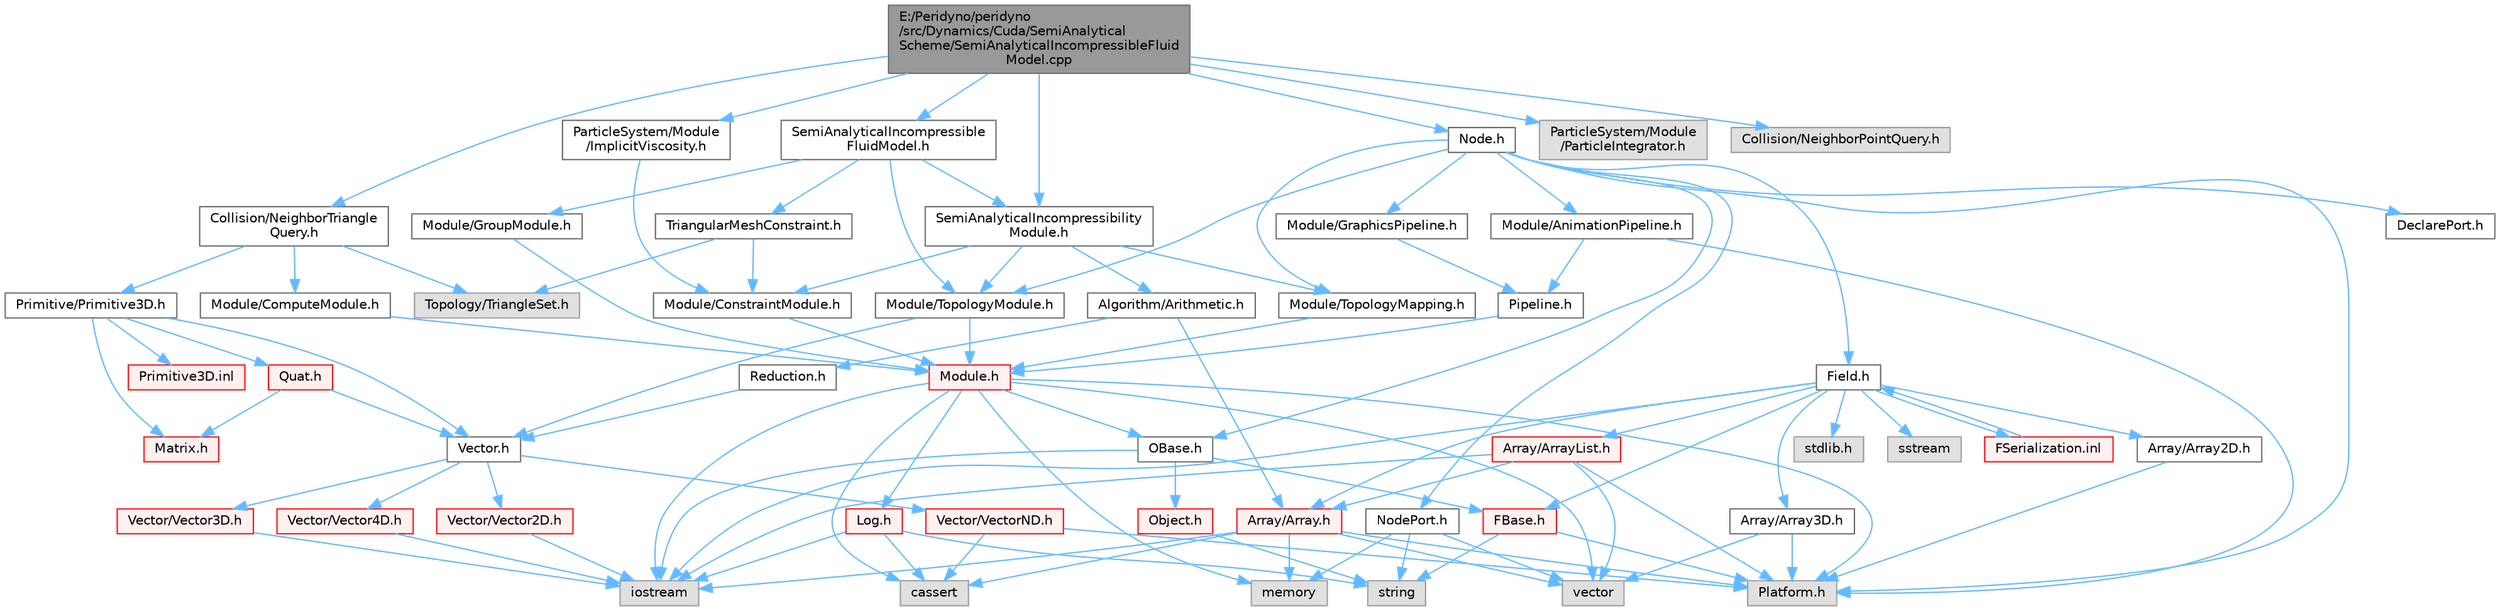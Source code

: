 digraph "E:/Peridyno/peridyno/src/Dynamics/Cuda/SemiAnalyticalScheme/SemiAnalyticalIncompressibleFluidModel.cpp"
{
 // LATEX_PDF_SIZE
  bgcolor="transparent";
  edge [fontname=Helvetica,fontsize=10,labelfontname=Helvetica,labelfontsize=10];
  node [fontname=Helvetica,fontsize=10,shape=box,height=0.2,width=0.4];
  Node1 [id="Node000001",label="E:/Peridyno/peridyno\l/src/Dynamics/Cuda/SemiAnalytical\lScheme/SemiAnalyticalIncompressibleFluid\lModel.cpp",height=0.2,width=0.4,color="gray40", fillcolor="grey60", style="filled", fontcolor="black",tooltip=" "];
  Node1 -> Node2 [id="edge1_Node000001_Node000002",color="steelblue1",style="solid",tooltip=" "];
  Node2 [id="Node000002",label="SemiAnalyticalIncompressible\lFluidModel.h",height=0.2,width=0.4,color="grey40", fillcolor="white", style="filled",URL="$_semi_analytical_incompressible_fluid_model_8h.html",tooltip=" "];
  Node2 -> Node3 [id="edge2_Node000002_Node000003",color="steelblue1",style="solid",tooltip=" "];
  Node3 [id="Node000003",label="SemiAnalyticalIncompressibility\lModule.h",height=0.2,width=0.4,color="grey40", fillcolor="white", style="filled",URL="$_semi_analytical_incompressibility_module_8h.html",tooltip=" "];
  Node3 -> Node4 [id="edge3_Node000003_Node000004",color="steelblue1",style="solid",tooltip=" "];
  Node4 [id="Node000004",label="Module/ConstraintModule.h",height=0.2,width=0.4,color="grey40", fillcolor="white", style="filled",URL="$_constraint_module_8h.html",tooltip=" "];
  Node4 -> Node5 [id="edge4_Node000004_Node000005",color="steelblue1",style="solid",tooltip=" "];
  Node5 [id="Node000005",label="Module.h",height=0.2,width=0.4,color="red", fillcolor="#FFF0F0", style="filled",URL="$_module_8h.html",tooltip=" "];
  Node5 -> Node6 [id="edge5_Node000005_Node000006",color="steelblue1",style="solid",tooltip=" "];
  Node6 [id="Node000006",label="Platform.h",height=0.2,width=0.4,color="grey60", fillcolor="#E0E0E0", style="filled",tooltip=" "];
  Node5 -> Node7 [id="edge6_Node000005_Node000007",color="steelblue1",style="solid",tooltip=" "];
  Node7 [id="Node000007",label="memory",height=0.2,width=0.4,color="grey60", fillcolor="#E0E0E0", style="filled",tooltip=" "];
  Node5 -> Node8 [id="edge7_Node000005_Node000008",color="steelblue1",style="solid",tooltip=" "];
  Node8 [id="Node000008",label="vector",height=0.2,width=0.4,color="grey60", fillcolor="#E0E0E0", style="filled",tooltip=" "];
  Node5 -> Node9 [id="edge8_Node000005_Node000009",color="steelblue1",style="solid",tooltip=" "];
  Node9 [id="Node000009",label="cassert",height=0.2,width=0.4,color="grey60", fillcolor="#E0E0E0", style="filled",tooltip=" "];
  Node5 -> Node10 [id="edge9_Node000005_Node000010",color="steelblue1",style="solid",tooltip=" "];
  Node10 [id="Node000010",label="iostream",height=0.2,width=0.4,color="grey60", fillcolor="#E0E0E0", style="filled",tooltip=" "];
  Node5 -> Node11 [id="edge10_Node000005_Node000011",color="steelblue1",style="solid",tooltip=" "];
  Node11 [id="Node000011",label="OBase.h",height=0.2,width=0.4,color="grey40", fillcolor="white", style="filled",URL="$_o_base_8h.html",tooltip=" "];
  Node11 -> Node10 [id="edge11_Node000011_Node000010",color="steelblue1",style="solid",tooltip=" "];
  Node11 -> Node12 [id="edge12_Node000011_Node000012",color="steelblue1",style="solid",tooltip=" "];
  Node12 [id="Node000012",label="FBase.h",height=0.2,width=0.4,color="red", fillcolor="#FFF0F0", style="filled",URL="$_f_base_8h.html",tooltip=" "];
  Node12 -> Node6 [id="edge13_Node000012_Node000006",color="steelblue1",style="solid",tooltip=" "];
  Node12 -> Node15 [id="edge14_Node000012_Node000015",color="steelblue1",style="solid",tooltip=" "];
  Node15 [id="Node000015",label="string",height=0.2,width=0.4,color="grey60", fillcolor="#E0E0E0", style="filled",tooltip=" "];
  Node11 -> Node18 [id="edge15_Node000011_Node000018",color="steelblue1",style="solid",tooltip=" "];
  Node18 [id="Node000018",label="Object.h",height=0.2,width=0.4,color="red", fillcolor="#FFF0F0", style="filled",URL="$_object_8h.html",tooltip=" "];
  Node18 -> Node15 [id="edge16_Node000018_Node000015",color="steelblue1",style="solid",tooltip=" "];
  Node5 -> Node21 [id="edge17_Node000005_Node000021",color="steelblue1",style="solid",tooltip=" "];
  Node21 [id="Node000021",label="Log.h",height=0.2,width=0.4,color="red", fillcolor="#FFF0F0", style="filled",URL="$_log_8h.html",tooltip=" "];
  Node21 -> Node15 [id="edge18_Node000021_Node000015",color="steelblue1",style="solid",tooltip=" "];
  Node21 -> Node10 [id="edge19_Node000021_Node000010",color="steelblue1",style="solid",tooltip=" "];
  Node21 -> Node9 [id="edge20_Node000021_Node000009",color="steelblue1",style="solid",tooltip=" "];
  Node3 -> Node91 [id="edge21_Node000003_Node000091",color="steelblue1",style="solid",tooltip=" "];
  Node91 [id="Node000091",label="Module/TopologyModule.h",height=0.2,width=0.4,color="grey40", fillcolor="white", style="filled",URL="$_topology_module_8h.html",tooltip=" "];
  Node91 -> Node30 [id="edge22_Node000091_Node000030",color="steelblue1",style="solid",tooltip=" "];
  Node30 [id="Node000030",label="Vector.h",height=0.2,width=0.4,color="grey40", fillcolor="white", style="filled",URL="$_vector_8h.html",tooltip=" "];
  Node30 -> Node31 [id="edge23_Node000030_Node000031",color="steelblue1",style="solid",tooltip=" "];
  Node31 [id="Node000031",label="Vector/Vector2D.h",height=0.2,width=0.4,color="red", fillcolor="#FFF0F0", style="filled",URL="$_vector2_d_8h.html",tooltip=" "];
  Node31 -> Node10 [id="edge24_Node000031_Node000010",color="steelblue1",style="solid",tooltip=" "];
  Node30 -> Node37 [id="edge25_Node000030_Node000037",color="steelblue1",style="solid",tooltip=" "];
  Node37 [id="Node000037",label="Vector/Vector3D.h",height=0.2,width=0.4,color="red", fillcolor="#FFF0F0", style="filled",URL="$_vector3_d_8h.html",tooltip=" "];
  Node37 -> Node10 [id="edge26_Node000037_Node000010",color="steelblue1",style="solid",tooltip=" "];
  Node30 -> Node40 [id="edge27_Node000030_Node000040",color="steelblue1",style="solid",tooltip=" "];
  Node40 [id="Node000040",label="Vector/Vector4D.h",height=0.2,width=0.4,color="red", fillcolor="#FFF0F0", style="filled",URL="$_vector4_d_8h.html",tooltip=" "];
  Node40 -> Node10 [id="edge28_Node000040_Node000010",color="steelblue1",style="solid",tooltip=" "];
  Node30 -> Node43 [id="edge29_Node000030_Node000043",color="steelblue1",style="solid",tooltip=" "];
  Node43 [id="Node000043",label="Vector/VectorND.h",height=0.2,width=0.4,color="red", fillcolor="#FFF0F0", style="filled",URL="$_vector_n_d_8h.html",tooltip=" "];
  Node43 -> Node9 [id="edge30_Node000043_Node000009",color="steelblue1",style="solid",tooltip=" "];
  Node43 -> Node6 [id="edge31_Node000043_Node000006",color="steelblue1",style="solid",tooltip=" "];
  Node91 -> Node5 [id="edge32_Node000091_Node000005",color="steelblue1",style="solid",tooltip=" "];
  Node3 -> Node92 [id="edge33_Node000003_Node000092",color="steelblue1",style="solid",tooltip=" "];
  Node92 [id="Node000092",label="Module/TopologyMapping.h",height=0.2,width=0.4,color="grey40", fillcolor="white", style="filled",URL="$_topology_mapping_8h.html",tooltip=" "];
  Node92 -> Node5 [id="edge34_Node000092_Node000005",color="steelblue1",style="solid",tooltip=" "];
  Node3 -> Node93 [id="edge35_Node000003_Node000093",color="steelblue1",style="solid",tooltip=" "];
  Node93 [id="Node000093",label="Algorithm/Arithmetic.h",height=0.2,width=0.4,color="grey40", fillcolor="white", style="filled",URL="$_arithmetic_8h.html",tooltip=" "];
  Node93 -> Node94 [id="edge36_Node000093_Node000094",color="steelblue1",style="solid",tooltip=" "];
  Node94 [id="Node000094",label="Reduction.h",height=0.2,width=0.4,color="grey40", fillcolor="white", style="filled",URL="$_reduction_8h.html",tooltip=" "];
  Node94 -> Node30 [id="edge37_Node000094_Node000030",color="steelblue1",style="solid",tooltip=" "];
  Node93 -> Node74 [id="edge38_Node000093_Node000074",color="steelblue1",style="solid",tooltip=" "];
  Node74 [id="Node000074",label="Array/Array.h",height=0.2,width=0.4,color="red", fillcolor="#FFF0F0", style="filled",URL="$_array_8h.html",tooltip=" "];
  Node74 -> Node6 [id="edge39_Node000074_Node000006",color="steelblue1",style="solid",tooltip=" "];
  Node74 -> Node9 [id="edge40_Node000074_Node000009",color="steelblue1",style="solid",tooltip=" "];
  Node74 -> Node8 [id="edge41_Node000074_Node000008",color="steelblue1",style="solid",tooltip=" "];
  Node74 -> Node10 [id="edge42_Node000074_Node000010",color="steelblue1",style="solid",tooltip=" "];
  Node74 -> Node7 [id="edge43_Node000074_Node000007",color="steelblue1",style="solid",tooltip=" "];
  Node2 -> Node91 [id="edge44_Node000002_Node000091",color="steelblue1",style="solid",tooltip=" "];
  Node2 -> Node95 [id="edge45_Node000002_Node000095",color="steelblue1",style="solid",tooltip=" "];
  Node95 [id="Node000095",label="Module/GroupModule.h",height=0.2,width=0.4,color="grey40", fillcolor="white", style="filled",URL="$_group_module_8h.html",tooltip=" "];
  Node95 -> Node5 [id="edge46_Node000095_Node000005",color="steelblue1",style="solid",tooltip=" "];
  Node2 -> Node96 [id="edge47_Node000002_Node000096",color="steelblue1",style="solid",tooltip=" "];
  Node96 [id="Node000096",label="TriangularMeshConstraint.h",height=0.2,width=0.4,color="grey40", fillcolor="white", style="filled",URL="$_triangular_mesh_constraint_8h.html",tooltip=" "];
  Node96 -> Node4 [id="edge48_Node000096_Node000004",color="steelblue1",style="solid",tooltip=" "];
  Node96 -> Node97 [id="edge49_Node000096_Node000097",color="steelblue1",style="solid",tooltip=" "];
  Node97 [id="Node000097",label="Topology/TriangleSet.h",height=0.2,width=0.4,color="grey60", fillcolor="#E0E0E0", style="filled",tooltip=" "];
  Node1 -> Node98 [id="edge50_Node000001_Node000098",color="steelblue1",style="solid",tooltip=" "];
  Node98 [id="Node000098",label="ParticleSystem/Module\l/ParticleIntegrator.h",height=0.2,width=0.4,color="grey60", fillcolor="#E0E0E0", style="filled",tooltip=" "];
  Node1 -> Node99 [id="edge51_Node000001_Node000099",color="steelblue1",style="solid",tooltip=" "];
  Node99 [id="Node000099",label="ParticleSystem/Module\l/ImplicitViscosity.h",height=0.2,width=0.4,color="grey40", fillcolor="white", style="filled",URL="$_implicit_viscosity_8h.html",tooltip=" "];
  Node99 -> Node4 [id="edge52_Node000099_Node000004",color="steelblue1",style="solid",tooltip=" "];
  Node1 -> Node100 [id="edge53_Node000001_Node000100",color="steelblue1",style="solid",tooltip=" "];
  Node100 [id="Node000100",label="Collision/NeighborPointQuery.h",height=0.2,width=0.4,color="grey60", fillcolor="#E0E0E0", style="filled",tooltip=" "];
  Node1 -> Node101 [id="edge54_Node000001_Node000101",color="steelblue1",style="solid",tooltip=" "];
  Node101 [id="Node000101",label="Collision/NeighborTriangle\lQuery.h",height=0.2,width=0.4,color="grey40", fillcolor="white", style="filled",URL="$_neighbor_triangle_query_8h.html",tooltip=" "];
  Node101 -> Node102 [id="edge55_Node000101_Node000102",color="steelblue1",style="solid",tooltip=" "];
  Node102 [id="Node000102",label="Module/ComputeModule.h",height=0.2,width=0.4,color="grey40", fillcolor="white", style="filled",URL="$_compute_module_8h.html",tooltip=" "];
  Node102 -> Node5 [id="edge56_Node000102_Node000005",color="steelblue1",style="solid",tooltip=" "];
  Node101 -> Node97 [id="edge57_Node000101_Node000097",color="steelblue1",style="solid",tooltip=" "];
  Node101 -> Node103 [id="edge58_Node000101_Node000103",color="steelblue1",style="solid",tooltip=" "];
  Node103 [id="Node000103",label="Primitive/Primitive3D.h",height=0.2,width=0.4,color="grey40", fillcolor="white", style="filled",URL="$_primitive3_d_8h.html",tooltip=" "];
  Node103 -> Node30 [id="edge59_Node000103_Node000030",color="steelblue1",style="solid",tooltip=" "];
  Node103 -> Node49 [id="edge60_Node000103_Node000049",color="steelblue1",style="solid",tooltip=" "];
  Node49 [id="Node000049",label="Matrix.h",height=0.2,width=0.4,color="red", fillcolor="#FFF0F0", style="filled",URL="$_matrix_8h.html",tooltip=" "];
  Node103 -> Node62 [id="edge61_Node000103_Node000062",color="steelblue1",style="solid",tooltip=" "];
  Node62 [id="Node000062",label="Quat.h",height=0.2,width=0.4,color="red", fillcolor="#FFF0F0", style="filled",URL="$_quat_8h.html",tooltip="Implementation of quaternion."];
  Node62 -> Node30 [id="edge62_Node000062_Node000030",color="steelblue1",style="solid",tooltip=" "];
  Node62 -> Node49 [id="edge63_Node000062_Node000049",color="steelblue1",style="solid",tooltip=" "];
  Node103 -> Node104 [id="edge64_Node000103_Node000104",color="steelblue1",style="solid",tooltip=" "];
  Node104 [id="Node000104",label="Primitive3D.inl",height=0.2,width=0.4,color="red", fillcolor="#FFF0F0", style="filled",URL="$_primitive3_d_8inl.html",tooltip=" "];
  Node1 -> Node3 [id="edge65_Node000001_Node000003",color="steelblue1",style="solid",tooltip=" "];
  Node1 -> Node107 [id="edge66_Node000001_Node000107",color="steelblue1",style="solid",tooltip=" "];
  Node107 [id="Node000107",label="Node.h",height=0.2,width=0.4,color="grey40", fillcolor="white", style="filled",URL="$_node_8h.html",tooltip=" "];
  Node107 -> Node11 [id="edge67_Node000107_Node000011",color="steelblue1",style="solid",tooltip=" "];
  Node107 -> Node71 [id="edge68_Node000107_Node000071",color="steelblue1",style="solid",tooltip=" "];
  Node71 [id="Node000071",label="Field.h",height=0.2,width=0.4,color="grey40", fillcolor="white", style="filled",URL="$_field_8h.html",tooltip=" "];
  Node71 -> Node10 [id="edge69_Node000071_Node000010",color="steelblue1",style="solid",tooltip=" "];
  Node71 -> Node72 [id="edge70_Node000071_Node000072",color="steelblue1",style="solid",tooltip=" "];
  Node72 [id="Node000072",label="stdlib.h",height=0.2,width=0.4,color="grey60", fillcolor="#E0E0E0", style="filled",tooltip=" "];
  Node71 -> Node73 [id="edge71_Node000071_Node000073",color="steelblue1",style="solid",tooltip=" "];
  Node73 [id="Node000073",label="sstream",height=0.2,width=0.4,color="grey60", fillcolor="#E0E0E0", style="filled",tooltip=" "];
  Node71 -> Node12 [id="edge72_Node000071_Node000012",color="steelblue1",style="solid",tooltip=" "];
  Node71 -> Node74 [id="edge73_Node000071_Node000074",color="steelblue1",style="solid",tooltip=" "];
  Node71 -> Node75 [id="edge74_Node000071_Node000075",color="steelblue1",style="solid",tooltip=" "];
  Node75 [id="Node000075",label="Array/Array2D.h",height=0.2,width=0.4,color="grey40", fillcolor="white", style="filled",URL="$_array2_d_8h.html",tooltip=" "];
  Node75 -> Node6 [id="edge75_Node000075_Node000006",color="steelblue1",style="solid",tooltip=" "];
  Node71 -> Node76 [id="edge76_Node000071_Node000076",color="steelblue1",style="solid",tooltip=" "];
  Node76 [id="Node000076",label="Array/Array3D.h",height=0.2,width=0.4,color="grey40", fillcolor="white", style="filled",URL="$_array3_d_8h.html",tooltip=" "];
  Node76 -> Node6 [id="edge77_Node000076_Node000006",color="steelblue1",style="solid",tooltip=" "];
  Node76 -> Node8 [id="edge78_Node000076_Node000008",color="steelblue1",style="solid",tooltip=" "];
  Node71 -> Node77 [id="edge79_Node000071_Node000077",color="steelblue1",style="solid",tooltip=" "];
  Node77 [id="Node000077",label="Array/ArrayList.h",height=0.2,width=0.4,color="red", fillcolor="#FFF0F0", style="filled",URL="$_array_list_8h.html",tooltip=" "];
  Node77 -> Node8 [id="edge80_Node000077_Node000008",color="steelblue1",style="solid",tooltip=" "];
  Node77 -> Node10 [id="edge81_Node000077_Node000010",color="steelblue1",style="solid",tooltip=" "];
  Node77 -> Node6 [id="edge82_Node000077_Node000006",color="steelblue1",style="solid",tooltip=" "];
  Node77 -> Node74 [id="edge83_Node000077_Node000074",color="steelblue1",style="solid",tooltip=" "];
  Node71 -> Node83 [id="edge84_Node000071_Node000083",color="steelblue1",style="solid",tooltip=" "];
  Node83 [id="Node000083",label="FSerialization.inl",height=0.2,width=0.4,color="red", fillcolor="#FFF0F0", style="filled",URL="$_f_serialization_8inl.html",tooltip=" "];
  Node83 -> Node71 [id="edge85_Node000083_Node000071",color="steelblue1",style="solid",tooltip=" "];
  Node107 -> Node6 [id="edge86_Node000107_Node000006",color="steelblue1",style="solid",tooltip=" "];
  Node107 -> Node108 [id="edge87_Node000107_Node000108",color="steelblue1",style="solid",tooltip=" "];
  Node108 [id="Node000108",label="DeclarePort.h",height=0.2,width=0.4,color="grey40", fillcolor="white", style="filled",URL="$_declare_port_8h.html",tooltip=" "];
  Node107 -> Node109 [id="edge88_Node000107_Node000109",color="steelblue1",style="solid",tooltip=" "];
  Node109 [id="Node000109",label="NodePort.h",height=0.2,width=0.4,color="grey40", fillcolor="white", style="filled",URL="$_node_port_8h.html",tooltip=" "];
  Node109 -> Node15 [id="edge89_Node000109_Node000015",color="steelblue1",style="solid",tooltip=" "];
  Node109 -> Node8 [id="edge90_Node000109_Node000008",color="steelblue1",style="solid",tooltip=" "];
  Node109 -> Node7 [id="edge91_Node000109_Node000007",color="steelblue1",style="solid",tooltip=" "];
  Node107 -> Node91 [id="edge92_Node000107_Node000091",color="steelblue1",style="solid",tooltip=" "];
  Node107 -> Node92 [id="edge93_Node000107_Node000092",color="steelblue1",style="solid",tooltip=" "];
  Node107 -> Node110 [id="edge94_Node000107_Node000110",color="steelblue1",style="solid",tooltip=" "];
  Node110 [id="Node000110",label="Module/AnimationPipeline.h",height=0.2,width=0.4,color="grey40", fillcolor="white", style="filled",URL="$_animation_pipeline_8h.html",tooltip=" "];
  Node110 -> Node111 [id="edge95_Node000110_Node000111",color="steelblue1",style="solid",tooltip=" "];
  Node111 [id="Node000111",label="Pipeline.h",height=0.2,width=0.4,color="grey40", fillcolor="white", style="filled",URL="$_pipeline_8h.html",tooltip=" "];
  Node111 -> Node5 [id="edge96_Node000111_Node000005",color="steelblue1",style="solid",tooltip=" "];
  Node110 -> Node6 [id="edge97_Node000110_Node000006",color="steelblue1",style="solid",tooltip=" "];
  Node107 -> Node112 [id="edge98_Node000107_Node000112",color="steelblue1",style="solid",tooltip=" "];
  Node112 [id="Node000112",label="Module/GraphicsPipeline.h",height=0.2,width=0.4,color="grey40", fillcolor="white", style="filled",URL="$_graphics_pipeline_8h.html",tooltip=" "];
  Node112 -> Node111 [id="edge99_Node000112_Node000111",color="steelblue1",style="solid",tooltip=" "];
}
